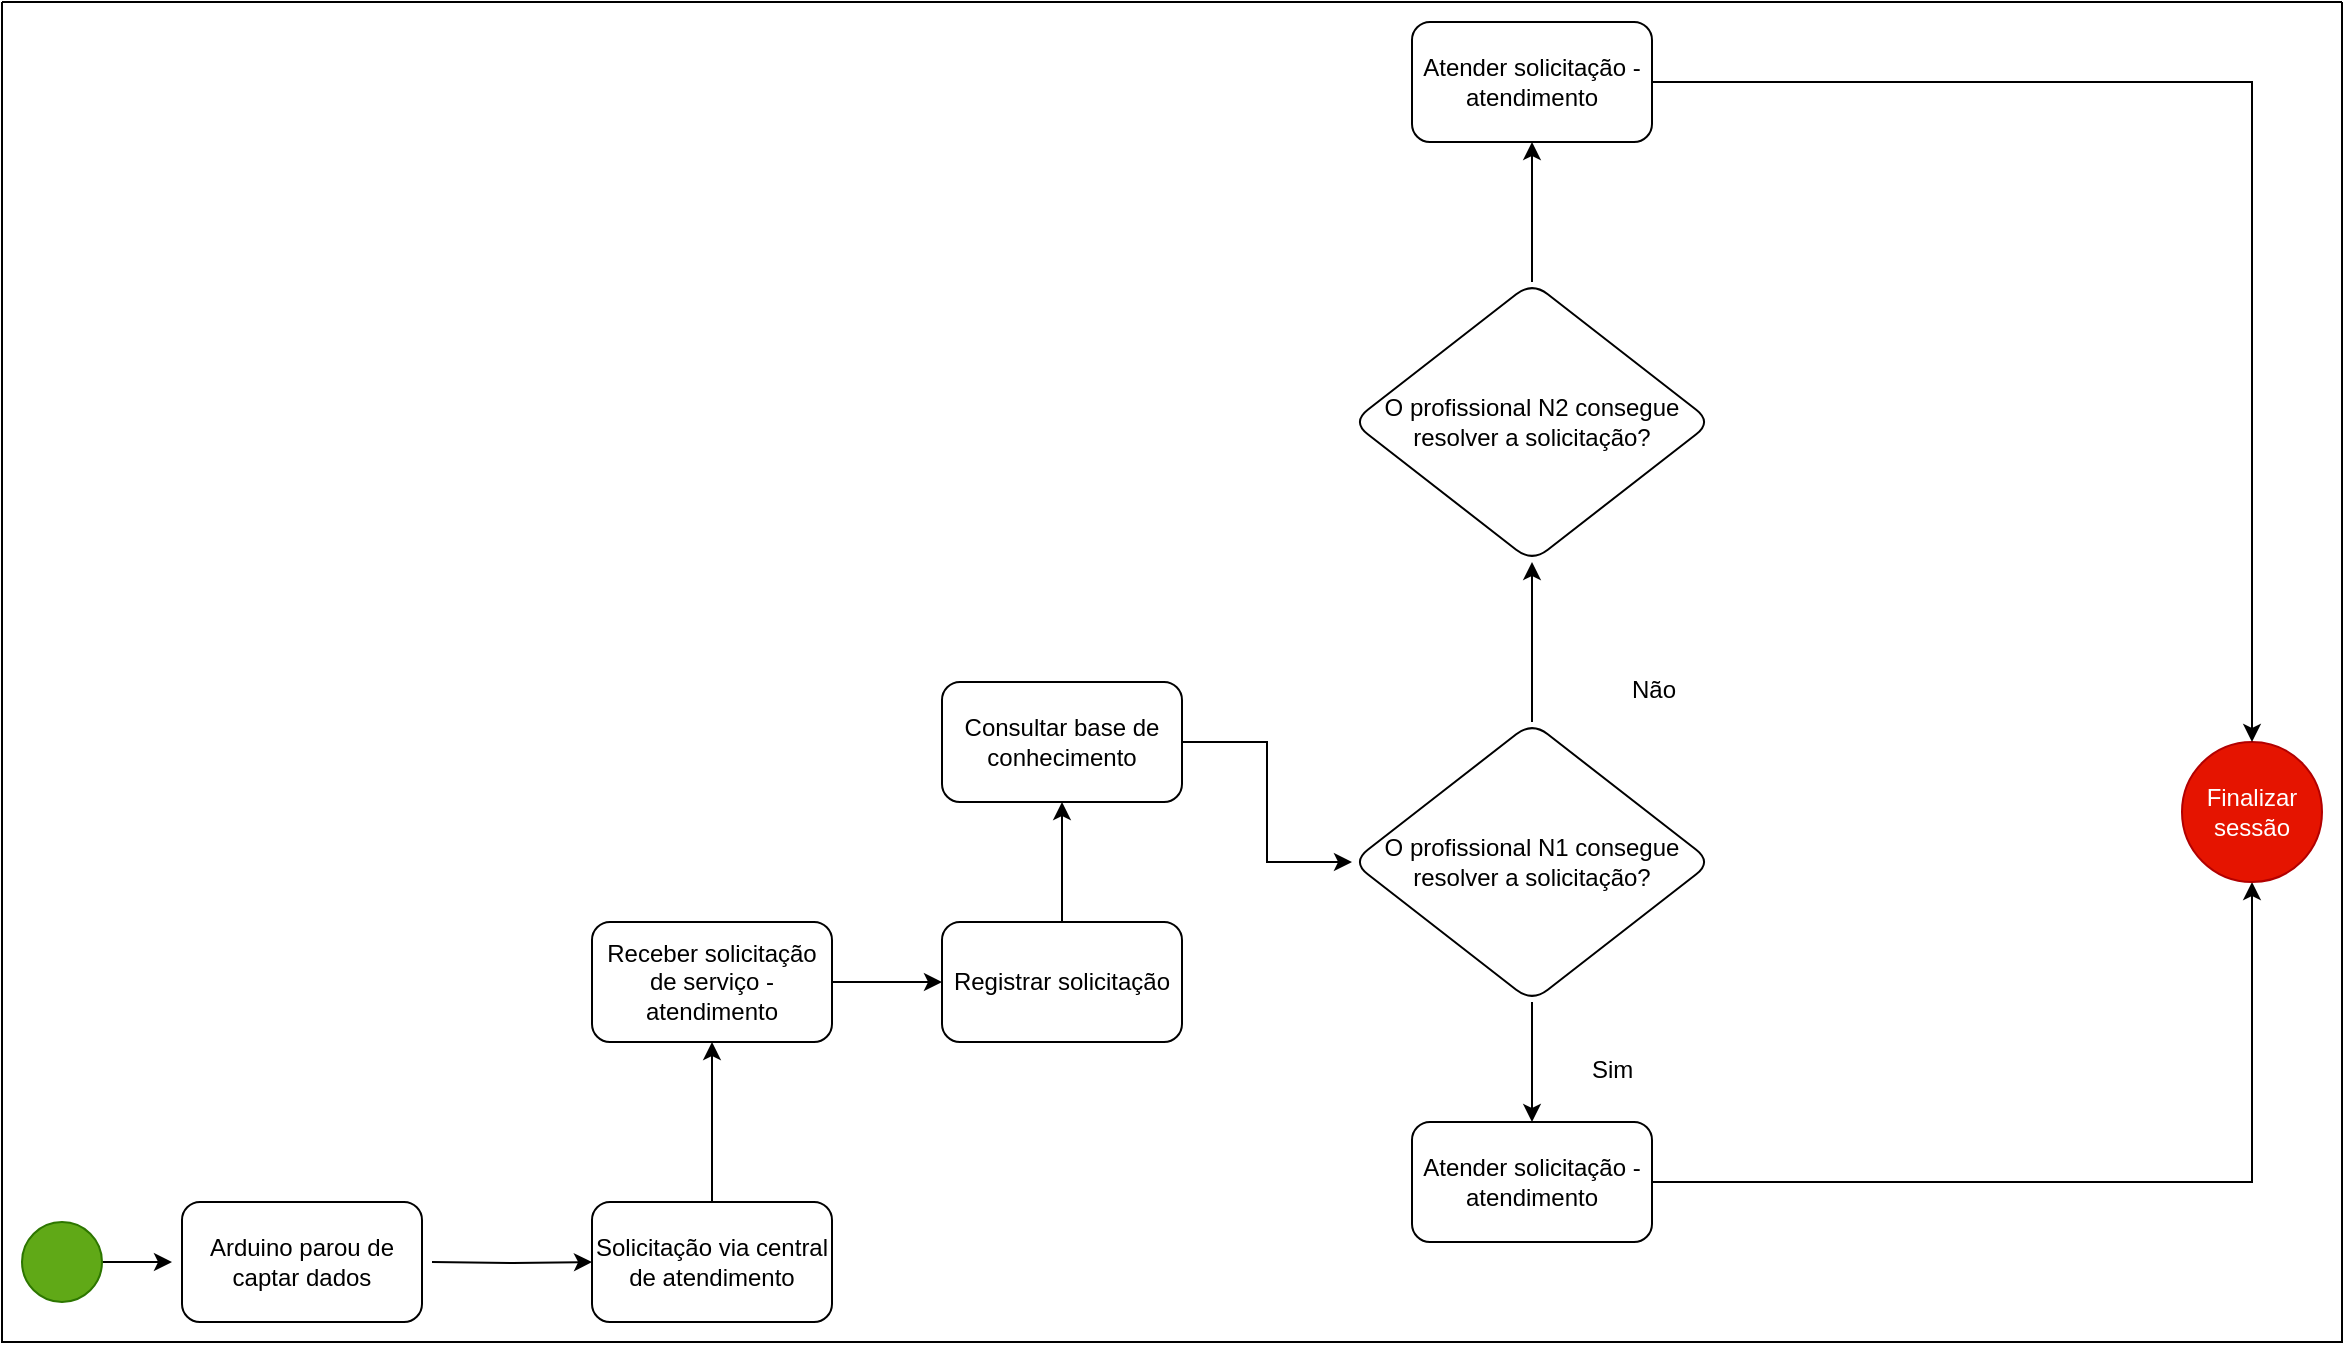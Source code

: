 <mxfile version="21.2.9" type="device" pages="4">
  <diagram id="yPt15uU4Alr1P_szGsJ7" name="Page-2">
    <mxGraphModel dx="2100" dy="1234" grid="1" gridSize="10" guides="1" tooltips="1" connect="1" arrows="1" fold="1" page="1" pageScale="1" pageWidth="850" pageHeight="1100" math="0" shadow="0">
      <root>
        <mxCell id="0" />
        <mxCell id="1" parent="0" />
        <mxCell id="q2MIEQrCvSr2rz_pPFcp-6" value="" style="edgeStyle=orthogonalEdgeStyle;rounded=0;orthogonalLoop=1;jettySize=auto;html=1;" parent="1" target="q2MIEQrCvSr2rz_pPFcp-5" edge="1">
          <mxGeometry relative="1" as="geometry">
            <mxPoint x="225" y="1040" as="sourcePoint" />
          </mxGeometry>
        </mxCell>
        <mxCell id="q2MIEQrCvSr2rz_pPFcp-2" value="" style="edgeStyle=orthogonalEdgeStyle;rounded=0;orthogonalLoop=1;jettySize=auto;html=1;" parent="1" source="q2MIEQrCvSr2rz_pPFcp-1" edge="1">
          <mxGeometry relative="1" as="geometry">
            <mxPoint x="95" y="1040" as="targetPoint" />
          </mxGeometry>
        </mxCell>
        <mxCell id="q2MIEQrCvSr2rz_pPFcp-1" value="" style="ellipse;whiteSpace=wrap;html=1;aspect=fixed;fillColor=#60a917;fontColor=#ffffff;strokeColor=#2D7600;" parent="1" vertex="1">
          <mxGeometry x="20" y="1020" width="40" height="40" as="geometry" />
        </mxCell>
        <mxCell id="q2MIEQrCvSr2rz_pPFcp-9" value="" style="edgeStyle=orthogonalEdgeStyle;rounded=0;orthogonalLoop=1;jettySize=auto;html=1;" parent="1" source="q2MIEQrCvSr2rz_pPFcp-5" target="q2MIEQrCvSr2rz_pPFcp-8" edge="1">
          <mxGeometry relative="1" as="geometry" />
        </mxCell>
        <mxCell id="q2MIEQrCvSr2rz_pPFcp-5" value="Solicitação via central de atendimento" style="whiteSpace=wrap;html=1;rounded=1;" parent="1" vertex="1">
          <mxGeometry x="305" y="1010" width="120" height="60" as="geometry" />
        </mxCell>
        <mxCell id="q2MIEQrCvSr2rz_pPFcp-11" value="" style="edgeStyle=orthogonalEdgeStyle;rounded=0;orthogonalLoop=1;jettySize=auto;html=1;" parent="1" source="q2MIEQrCvSr2rz_pPFcp-8" target="q2MIEQrCvSr2rz_pPFcp-10" edge="1">
          <mxGeometry relative="1" as="geometry" />
        </mxCell>
        <mxCell id="q2MIEQrCvSr2rz_pPFcp-8" value="Receber solicitação de serviço - atendimento" style="whiteSpace=wrap;html=1;rounded=1;" parent="1" vertex="1">
          <mxGeometry x="305" y="870" width="120" height="60" as="geometry" />
        </mxCell>
        <mxCell id="q2MIEQrCvSr2rz_pPFcp-13" value="" style="edgeStyle=orthogonalEdgeStyle;rounded=0;orthogonalLoop=1;jettySize=auto;html=1;" parent="1" source="q2MIEQrCvSr2rz_pPFcp-10" target="q2MIEQrCvSr2rz_pPFcp-12" edge="1">
          <mxGeometry relative="1" as="geometry" />
        </mxCell>
        <mxCell id="q2MIEQrCvSr2rz_pPFcp-10" value="Registrar solicitação" style="whiteSpace=wrap;html=1;rounded=1;" parent="1" vertex="1">
          <mxGeometry x="480" y="870" width="120" height="60" as="geometry" />
        </mxCell>
        <mxCell id="q2MIEQrCvSr2rz_pPFcp-15" value="" style="edgeStyle=orthogonalEdgeStyle;rounded=0;orthogonalLoop=1;jettySize=auto;html=1;" parent="1" source="q2MIEQrCvSr2rz_pPFcp-12" target="q2MIEQrCvSr2rz_pPFcp-14" edge="1">
          <mxGeometry relative="1" as="geometry" />
        </mxCell>
        <mxCell id="q2MIEQrCvSr2rz_pPFcp-12" value="Consultar base de conhecimento" style="whiteSpace=wrap;html=1;rounded=1;" parent="1" vertex="1">
          <mxGeometry x="480" y="750" width="120" height="60" as="geometry" />
        </mxCell>
        <mxCell id="q2MIEQrCvSr2rz_pPFcp-23" value="" style="edgeStyle=orthogonalEdgeStyle;rounded=0;orthogonalLoop=1;jettySize=auto;html=1;" parent="1" source="q2MIEQrCvSr2rz_pPFcp-14" target="q2MIEQrCvSr2rz_pPFcp-22" edge="1">
          <mxGeometry relative="1" as="geometry" />
        </mxCell>
        <mxCell id="cxxT02nRny7cJwlG_3-M-17" value="" style="edgeStyle=orthogonalEdgeStyle;rounded=0;orthogonalLoop=1;jettySize=auto;html=1;" parent="1" source="q2MIEQrCvSr2rz_pPFcp-14" target="cxxT02nRny7cJwlG_3-M-16" edge="1">
          <mxGeometry relative="1" as="geometry" />
        </mxCell>
        <mxCell id="q2MIEQrCvSr2rz_pPFcp-14" value="O profissional N1 consegue resolver a solicitação?" style="rhombus;whiteSpace=wrap;html=1;rounded=1;" parent="1" vertex="1">
          <mxGeometry x="685" y="770" width="180" height="140" as="geometry" />
        </mxCell>
        <mxCell id="q2MIEQrCvSr2rz_pPFcp-20" value="&lt;h1&gt;&lt;span style=&quot;font-size: 12px; font-weight: 400;&quot;&gt;Sim&lt;/span&gt;&lt;/h1&gt;" style="text;html=1;strokeColor=none;fillColor=none;spacing=5;spacingTop=-20;whiteSpace=wrap;overflow=hidden;rounded=0;" parent="1" vertex="1">
          <mxGeometry x="800" y="920" width="30" height="30" as="geometry" />
        </mxCell>
        <mxCell id="q2MIEQrCvSr2rz_pPFcp-25" value="" style="edgeStyle=orthogonalEdgeStyle;rounded=0;orthogonalLoop=1;jettySize=auto;html=1;entryX=0.5;entryY=1;entryDx=0;entryDy=0;" parent="1" source="q2MIEQrCvSr2rz_pPFcp-22" target="cxxT02nRny7cJwlG_3-M-11" edge="1">
          <mxGeometry relative="1" as="geometry">
            <mxPoint x="1090" y="860" as="targetPoint" />
          </mxGeometry>
        </mxCell>
        <mxCell id="q2MIEQrCvSr2rz_pPFcp-22" value="Atender solicitação - atendimento" style="whiteSpace=wrap;html=1;rounded=1;" parent="1" vertex="1">
          <mxGeometry x="715" y="970" width="120" height="60" as="geometry" />
        </mxCell>
        <mxCell id="cxxT02nRny7cJwlG_3-M-1" value="Arduino parou de captar dados" style="whiteSpace=wrap;html=1;rounded=1;" parent="1" vertex="1">
          <mxGeometry x="100" y="1010" width="120" height="60" as="geometry" />
        </mxCell>
        <mxCell id="cxxT02nRny7cJwlG_3-M-11" value="Finalizar sessão" style="ellipse;whiteSpace=wrap;html=1;aspect=fixed;fillColor=#e51400;fontColor=#ffffff;strokeColor=#B20000;" parent="1" vertex="1">
          <mxGeometry x="1100" y="780" width="70" height="70" as="geometry" />
        </mxCell>
        <mxCell id="cxxT02nRny7cJwlG_3-M-15" value="&lt;h1&gt;&lt;span style=&quot;font-size: 12px; font-weight: 400;&quot;&gt;Não&lt;/span&gt;&lt;/h1&gt;" style="text;html=1;strokeColor=none;fillColor=none;spacing=5;spacingTop=-20;whiteSpace=wrap;overflow=hidden;rounded=0;" parent="1" vertex="1">
          <mxGeometry x="820" y="730" width="30" height="30" as="geometry" />
        </mxCell>
        <mxCell id="cxxT02nRny7cJwlG_3-M-19" value="" style="edgeStyle=orthogonalEdgeStyle;rounded=0;orthogonalLoop=1;jettySize=auto;html=1;" parent="1" source="cxxT02nRny7cJwlG_3-M-16" target="cxxT02nRny7cJwlG_3-M-18" edge="1">
          <mxGeometry relative="1" as="geometry" />
        </mxCell>
        <mxCell id="cxxT02nRny7cJwlG_3-M-16" value="O profissional N2 consegue resolver a solicitação?" style="rhombus;whiteSpace=wrap;html=1;rounded=1;" parent="1" vertex="1">
          <mxGeometry x="685" y="550" width="180" height="140" as="geometry" />
        </mxCell>
        <mxCell id="cxxT02nRny7cJwlG_3-M-20" style="edgeStyle=orthogonalEdgeStyle;rounded=0;orthogonalLoop=1;jettySize=auto;html=1;entryX=0.5;entryY=0;entryDx=0;entryDy=0;" parent="1" source="cxxT02nRny7cJwlG_3-M-18" target="cxxT02nRny7cJwlG_3-M-11" edge="1">
          <mxGeometry relative="1" as="geometry" />
        </mxCell>
        <mxCell id="cxxT02nRny7cJwlG_3-M-18" value="Atender solicitação - atendimento" style="whiteSpace=wrap;html=1;rounded=1;" parent="1" vertex="1">
          <mxGeometry x="715" y="420" width="120" height="60" as="geometry" />
        </mxCell>
        <mxCell id="pxjHVinea11RzeVFGu5A-1" value="" style="swimlane;startSize=0;" vertex="1" parent="1">
          <mxGeometry x="10" y="410" width="1170" height="670" as="geometry" />
        </mxCell>
      </root>
    </mxGraphModel>
  </diagram>
  <diagram id="VXyuIUIV0MHigJP9c67I" name="Page-5">
    <mxGraphModel dx="1750" dy="1028" grid="1" gridSize="10" guides="1" tooltips="1" connect="1" arrows="1" fold="1" page="1" pageScale="1" pageWidth="850" pageHeight="1100" math="0" shadow="0">
      <root>
        <mxCell id="0" />
        <mxCell id="1" parent="0" />
        <mxCell id="EC_jpQu6u6B-R1VvT6JT-1" value="Pool" style="swimlane;childLayout=stackLayout;resizeParent=1;resizeParentMax=0;horizontal=0;startSize=20;horizontalStack=0;html=1;" parent="1" vertex="1">
          <mxGeometry x="380" y="110" width="790" height="799.875" as="geometry" />
        </mxCell>
        <mxCell id="EC_jpQu6u6B-R1VvT6JT-2" value="N2" style="swimlane;startSize=20;horizontal=0;html=1;" parent="EC_jpQu6u6B-R1VvT6JT-1" vertex="1">
          <mxGeometry x="20" width="770" height="200" as="geometry" />
        </mxCell>
        <mxCell id="t0608kCqIxY6NYvQdefC-2" value="" style="edgeStyle=orthogonalEdgeStyle;rounded=0;orthogonalLoop=1;jettySize=auto;html=1;" edge="1" parent="EC_jpQu6u6B-R1VvT6JT-2" source="H49rBvnm0ABNXiXv5RnB-1" target="t0608kCqIxY6NYvQdefC-1">
          <mxGeometry relative="1" as="geometry" />
        </mxCell>
        <mxCell id="H49rBvnm0ABNXiXv5RnB-1" value="Receber solicitação de atendimento" style="rounded=1;whiteSpace=wrap;html=1;" vertex="1" parent="EC_jpQu6u6B-R1VvT6JT-2">
          <mxGeometry x="40" y="90" width="120" height="60" as="geometry" />
        </mxCell>
        <mxCell id="H49rBvnm0ABNXiXv5RnB-11" value="&lt;font style=&quot;font-size: 9px;&quot;&gt;Não&lt;/font&gt;" style="text;html=1;align=center;verticalAlign=middle;resizable=0;points=[];autosize=1;strokeColor=none;fillColor=none;" vertex="1" parent="EC_jpQu6u6B-R1VvT6JT-2">
          <mxGeometry x="90" y="160" width="40" height="30" as="geometry" />
        </mxCell>
        <mxCell id="t0608kCqIxY6NYvQdefC-4" value="" style="edgeStyle=orthogonalEdgeStyle;rounded=0;orthogonalLoop=1;jettySize=auto;html=1;entryX=0.043;entryY=0.501;entryDx=0;entryDy=0;entryPerimeter=0;" edge="1" parent="EC_jpQu6u6B-R1VvT6JT-2" source="t0608kCqIxY6NYvQdefC-1" target="t0608kCqIxY6NYvQdefC-3">
          <mxGeometry relative="1" as="geometry" />
        </mxCell>
        <mxCell id="t0608kCqIxY6NYvQdefC-1" value="Registrar solicitação e captar dados do usuário" style="whiteSpace=wrap;html=1;rounded=1;" vertex="1" parent="EC_jpQu6u6B-R1VvT6JT-2">
          <mxGeometry x="240" y="90" width="120" height="60" as="geometry" />
        </mxCell>
        <mxCell id="t0608kCqIxY6NYvQdefC-6" value="" style="edgeStyle=orthogonalEdgeStyle;rounded=0;orthogonalLoop=1;jettySize=auto;html=1;exitX=0.958;exitY=0.499;exitDx=0;exitDy=0;exitPerimeter=0;" edge="1" parent="EC_jpQu6u6B-R1VvT6JT-2" source="t0608kCqIxY6NYvQdefC-3" target="t0608kCqIxY6NYvQdefC-5">
          <mxGeometry relative="1" as="geometry" />
        </mxCell>
        <mxCell id="t0608kCqIxY6NYvQdefC-3" value="&lt;font style=&quot;font-size: 9px;&quot;&gt;N2 consegue resolver a solicitação?&lt;/font&gt;" style="rhombus;whiteSpace=wrap;html=1;rounded=1;" vertex="1" parent="EC_jpQu6u6B-R1VvT6JT-2">
          <mxGeometry x="460" y="80" width="80" height="80" as="geometry" />
        </mxCell>
        <mxCell id="t0608kCqIxY6NYvQdefC-5" value="Resolver&amp;nbsp; a solicitação" style="whiteSpace=wrap;html=1;rounded=1;" vertex="1" parent="EC_jpQu6u6B-R1VvT6JT-2">
          <mxGeometry x="620" y="100" width="90" height="40" as="geometry" />
        </mxCell>
        <mxCell id="t0608kCqIxY6NYvQdefC-7" value="&lt;font style=&quot;font-size: 10px;&quot;&gt;Sim&lt;/font&gt;" style="text;html=1;align=center;verticalAlign=middle;resizable=0;points=[];autosize=1;strokeColor=none;fillColor=none;rotation=0;" vertex="1" parent="EC_jpQu6u6B-R1VvT6JT-2">
          <mxGeometry x="550" y="90" width="40" height="30" as="geometry" />
        </mxCell>
        <mxCell id="EC_jpQu6u6B-R1VvT6JT-5" value="N1" style="swimlane;startSize=20;horizontal=0;html=1;" parent="EC_jpQu6u6B-R1VvT6JT-1" vertex="1">
          <mxGeometry x="20" y="200" width="770" height="229.875" as="geometry" />
        </mxCell>
        <mxCell id="a8BqvJULOiRtup49Iecx-6" value="" style="edgeStyle=orthogonalEdgeStyle;rounded=0;orthogonalLoop=1;jettySize=auto;html=1;" parent="EC_jpQu6u6B-R1VvT6JT-5" source="a8BqvJULOiRtup49Iecx-3" target="a8BqvJULOiRtup49Iecx-5" edge="1">
          <mxGeometry relative="1" as="geometry" />
        </mxCell>
        <mxCell id="a8BqvJULOiRtup49Iecx-3" value="Receber solicitação de atendimento" style="whiteSpace=wrap;html=1;rounded=1;" parent="EC_jpQu6u6B-R1VvT6JT-5" vertex="1">
          <mxGeometry x="40" y="39.995" width="120" height="60" as="geometry" />
        </mxCell>
        <mxCell id="a8BqvJULOiRtup49Iecx-10" value="" style="edgeStyle=orthogonalEdgeStyle;rounded=0;orthogonalLoop=1;jettySize=auto;html=1;entryX=0.028;entryY=0.508;entryDx=0;entryDy=0;entryPerimeter=0;" parent="EC_jpQu6u6B-R1VvT6JT-5" source="a8BqvJULOiRtup49Iecx-5" target="a8BqvJULOiRtup49Iecx-9" edge="1">
          <mxGeometry relative="1" as="geometry">
            <Array as="points">
              <mxPoint x="430" y="70" />
            </Array>
          </mxGeometry>
        </mxCell>
        <mxCell id="a8BqvJULOiRtup49Iecx-5" value="Registrar solicitação e captar dados do usuário" style="whiteSpace=wrap;html=1;rounded=1;" parent="EC_jpQu6u6B-R1VvT6JT-5" vertex="1">
          <mxGeometry x="240" y="39.995" width="120" height="60" as="geometry" />
        </mxCell>
        <mxCell id="H49rBvnm0ABNXiXv5RnB-5" value="" style="edgeStyle=orthogonalEdgeStyle;rounded=0;orthogonalLoop=1;jettySize=auto;html=1;exitX=0.972;exitY=0.501;exitDx=0;exitDy=0;exitPerimeter=0;" edge="1" parent="EC_jpQu6u6B-R1VvT6JT-5" source="a8BqvJULOiRtup49Iecx-9" target="H49rBvnm0ABNXiXv5RnB-4">
          <mxGeometry relative="1" as="geometry">
            <mxPoint x="540" y="70" as="sourcePoint" />
          </mxGeometry>
        </mxCell>
        <mxCell id="a8BqvJULOiRtup49Iecx-9" value="N1 consegue resolver a solicitação?" style="rhombus;whiteSpace=wrap;html=1;rounded=1;" parent="EC_jpQu6u6B-R1VvT6JT-5" vertex="1">
          <mxGeometry x="430" y="15" width="110" height="110" as="geometry" />
        </mxCell>
        <mxCell id="a8BqvJULOiRtup49Iecx-1" value="Finalizar a solicitação" style="whiteSpace=wrap;html=1;rounded=1;" parent="EC_jpQu6u6B-R1VvT6JT-5" vertex="1">
          <mxGeometry x="620" y="134.995" width="80" height="40" as="geometry" />
        </mxCell>
        <mxCell id="t0608kCqIxY6NYvQdefC-14" value="" style="edgeStyle=orthogonalEdgeStyle;rounded=0;orthogonalLoop=1;jettySize=auto;html=1;" edge="1" parent="EC_jpQu6u6B-R1VvT6JT-5" source="H49rBvnm0ABNXiXv5RnB-4" target="a8BqvJULOiRtup49Iecx-1">
          <mxGeometry relative="1" as="geometry">
            <Array as="points">
              <mxPoint x="660" y="100" />
              <mxPoint x="660" y="100" />
            </Array>
          </mxGeometry>
        </mxCell>
        <mxCell id="H49rBvnm0ABNXiXv5RnB-4" value="&lt;font style=&quot;font-size: 10px;&quot;&gt;Resolver a solicitação&lt;/font&gt;" style="rounded=1;whiteSpace=wrap;html=1;" vertex="1" parent="EC_jpQu6u6B-R1VvT6JT-5">
          <mxGeometry x="600" y="52.5" width="70" height="35" as="geometry" />
        </mxCell>
        <mxCell id="H49rBvnm0ABNXiXv5RnB-10" value="&lt;font style=&quot;font-size: 9px;&quot;&gt;Sim&lt;/font&gt;" style="text;html=1;align=center;verticalAlign=middle;resizable=0;points=[];autosize=1;strokeColor=none;fillColor=none;" vertex="1" parent="EC_jpQu6u6B-R1VvT6JT-5">
          <mxGeometry x="540" y="48" width="40" height="30" as="geometry" />
        </mxCell>
        <mxCell id="t0608kCqIxY6NYvQdefC-11" value="" style="ellipse;whiteSpace=wrap;html=1;rounded=1;fillColor=#e51400;fontColor=#ffffff;strokeColor=#B20000;" vertex="1" parent="EC_jpQu6u6B-R1VvT6JT-5">
          <mxGeometry x="730" y="140" width="30" height="30" as="geometry" />
        </mxCell>
        <mxCell id="t0608kCqIxY6NYvQdefC-12" value="" style="edgeStyle=orthogonalEdgeStyle;rounded=0;orthogonalLoop=1;jettySize=auto;html=1;" edge="1" parent="EC_jpQu6u6B-R1VvT6JT-5" source="a8BqvJULOiRtup49Iecx-1" target="t0608kCqIxY6NYvQdefC-11">
          <mxGeometry relative="1" as="geometry" />
        </mxCell>
        <mxCell id="EC_jpQu6u6B-R1VvT6JT-3" value="atendimento" style="swimlane;startSize=20;horizontal=0;html=1;" parent="EC_jpQu6u6B-R1VvT6JT-1" vertex="1">
          <mxGeometry x="20" y="429.875" width="770" height="180" as="geometry" />
        </mxCell>
        <mxCell id="y_uXlAgZuuMfueGolVQk-2" style="edgeStyle=orthogonalEdgeStyle;rounded=0;orthogonalLoop=1;jettySize=auto;html=1;" parent="EC_jpQu6u6B-R1VvT6JT-3" source="QnVHVCgiu-EeHzJRMkYS-4" target="QnVHVCgiu-EeHzJRMkYS-6" edge="1">
          <mxGeometry relative="1" as="geometry" />
        </mxCell>
        <mxCell id="QnVHVCgiu-EeHzJRMkYS-4" value="Receber solicitação de atendimento" style="rounded=1;whiteSpace=wrap;html=1;" parent="EC_jpQu6u6B-R1VvT6JT-3" vertex="1">
          <mxGeometry x="100" y="68.94" width="79.2" height="57.12" as="geometry" />
        </mxCell>
        <mxCell id="QnVHVCgiu-EeHzJRMkYS-6" value="Registrar solicitação e captar dados do usuario" style="whiteSpace=wrap;html=1;rounded=1;" parent="EC_jpQu6u6B-R1VvT6JT-3" vertex="1">
          <mxGeometry x="200" y="67.62" width="98.75" height="59.75" as="geometry" />
        </mxCell>
        <mxCell id="QnVHVCgiu-EeHzJRMkYS-10" value="Não" style="text;html=1;align=center;verticalAlign=middle;resizable=0;points=[];autosize=1;strokeColor=none;fillColor=none;" parent="EC_jpQu6u6B-R1VvT6JT-3" vertex="1">
          <mxGeometry x="410" y="20" width="50" height="30" as="geometry" />
        </mxCell>
        <mxCell id="ZPQDJr9eBm6HcpztlTiE-1" value="&lt;span style=&quot;font-size: 8px;&quot;&gt;Atendente consegue resolver a solicitação?&lt;/span&gt;" style="rhombus;whiteSpace=wrap;html=1;rounded=1;" parent="EC_jpQu6u6B-R1VvT6JT-3" vertex="1">
          <mxGeometry x="320" y="24.87" width="102.5" height="102.5" as="geometry" />
        </mxCell>
        <mxCell id="oBBvtakJwSUzege1A1JI-1" value="Resolver a solicitação" style="whiteSpace=wrap;html=1;rounded=1;" parent="EC_jpQu6u6B-R1VvT6JT-3" vertex="1">
          <mxGeometry x="460" y="120.12" width="80" height="40" as="geometry" />
        </mxCell>
        <mxCell id="oBBvtakJwSUzege1A1JI-2" value="" style="edgeStyle=orthogonalEdgeStyle;rounded=0;orthogonalLoop=1;jettySize=auto;html=1;" parent="EC_jpQu6u6B-R1VvT6JT-3" source="ZPQDJr9eBm6HcpztlTiE-1" target="oBBvtakJwSUzege1A1JI-1" edge="1">
          <mxGeometry relative="1" as="geometry">
            <Array as="points">
              <mxPoint x="450" y="140" />
              <mxPoint x="450" y="140" />
            </Array>
          </mxGeometry>
        </mxCell>
        <mxCell id="oBBvtakJwSUzege1A1JI-3" value="Sim" style="text;html=1;align=center;verticalAlign=middle;resizable=0;points=[];autosize=1;strokeColor=none;fillColor=none;" parent="EC_jpQu6u6B-R1VvT6JT-3" vertex="1">
          <mxGeometry x="370" y="140.125" width="40" height="30" as="geometry" />
        </mxCell>
        <mxCell id="HOlOAJRy7tN72vhT9Gom-1" value="Consultar base de conhecimento" style="whiteSpace=wrap;html=1;rounded=1;" parent="EC_jpQu6u6B-R1VvT6JT-3" vertex="1">
          <mxGeometry x="200" y="-39.755" width="98.75" height="59.75" as="geometry" />
        </mxCell>
        <mxCell id="HOlOAJRy7tN72vhT9Gom-2" value="" style="edgeStyle=orthogonalEdgeStyle;rounded=0;orthogonalLoop=1;jettySize=auto;html=1;" parent="EC_jpQu6u6B-R1VvT6JT-3" source="QnVHVCgiu-EeHzJRMkYS-6" target="HOlOAJRy7tN72vhT9Gom-1" edge="1">
          <mxGeometry relative="1" as="geometry" />
        </mxCell>
        <mxCell id="ZPQDJr9eBm6HcpztlTiE-2" value="" style="edgeStyle=orthogonalEdgeStyle;rounded=0;orthogonalLoop=1;jettySize=auto;html=1;" parent="EC_jpQu6u6B-R1VvT6JT-3" source="HOlOAJRy7tN72vhT9Gom-1" target="ZPQDJr9eBm6HcpztlTiE-1" edge="1">
          <mxGeometry relative="1" as="geometry" />
        </mxCell>
        <mxCell id="EC_jpQu6u6B-R1VvT6JT-4" value="usuario" style="swimlane;startSize=20;horizontal=0;html=1;" parent="EC_jpQu6u6B-R1VvT6JT-1" vertex="1">
          <mxGeometry x="20" y="609.875" width="770" height="190" as="geometry" />
        </mxCell>
        <mxCell id="M9pNKpVycl6HXskNnPM4-2" value="" style="edgeStyle=orthogonalEdgeStyle;rounded=0;orthogonalLoop=1;jettySize=auto;html=1;entryX=0;entryY=0.5;entryDx=0;entryDy=0;" parent="EC_jpQu6u6B-R1VvT6JT-4" source="WMntdQFd59o-1gvRRbvC-1" edge="1" target="wUK4af5J29RZGNlOT9Un-1">
          <mxGeometry relative="1" as="geometry">
            <mxPoint x="97.5" y="92.541" as="targetPoint" />
          </mxGeometry>
        </mxCell>
        <mxCell id="WMntdQFd59o-1gvRRbvC-1" value="" style="ellipse;whiteSpace=wrap;html=1;aspect=fixed;fillColor=#60a917;fontColor=#ffffff;strokeColor=#2D7600;" parent="EC_jpQu6u6B-R1VvT6JT-4" vertex="1">
          <mxGeometry x="40" y="80" width="25" height="25" as="geometry" />
        </mxCell>
        <mxCell id="SgyUZFO5VSnTdz1QGgiE-4" value="" style="edgeStyle=orthogonalEdgeStyle;rounded=0;orthogonalLoop=1;jettySize=auto;html=1;" parent="EC_jpQu6u6B-R1VvT6JT-4" source="wUK4af5J29RZGNlOT9Un-1" target="SgyUZFO5VSnTdz1QGgiE-3" edge="1">
          <mxGeometry relative="1" as="geometry" />
        </mxCell>
        <mxCell id="wUK4af5J29RZGNlOT9Un-1" value="&lt;font style=&quot;font-size: 9px;&quot;&gt;Arduino parou de captar dados&lt;/font&gt;" style="rounded=1;whiteSpace=wrap;html=1;" parent="EC_jpQu6u6B-R1VvT6JT-4" vertex="1">
          <mxGeometry x="100" y="70" width="90" height="45" as="geometry" />
        </mxCell>
        <mxCell id="SgyUZFO5VSnTdz1QGgiE-3" value="&lt;font style=&quot;font-size: 9px;&quot;&gt;Solicitação via central de atendimento&lt;/font&gt;" style="rounded=1;whiteSpace=wrap;html=1;" parent="EC_jpQu6u6B-R1VvT6JT-4" vertex="1">
          <mxGeometry x="220" y="70" width="90" height="45" as="geometry" />
        </mxCell>
        <mxCell id="H49rBvnm0ABNXiXv5RnB-2" value="" style="edgeStyle=orthogonalEdgeStyle;rounded=0;orthogonalLoop=1;jettySize=auto;html=1;exitX=0.502;exitY=0.029;exitDx=0;exitDy=0;exitPerimeter=0;" edge="1" parent="EC_jpQu6u6B-R1VvT6JT-1" source="a8BqvJULOiRtup49Iecx-9" target="H49rBvnm0ABNXiXv5RnB-1">
          <mxGeometry relative="1" as="geometry">
            <mxPoint x="505" y="215" as="sourcePoint" />
            <Array as="points">
              <mxPoint x="505" y="170" />
              <mxPoint x="120" y="170" />
            </Array>
          </mxGeometry>
        </mxCell>
        <mxCell id="a8BqvJULOiRtup49Iecx-2" value="" style="edgeStyle=orthogonalEdgeStyle;rounded=0;orthogonalLoop=1;jettySize=auto;html=1;" parent="EC_jpQu6u6B-R1VvT6JT-1" source="oBBvtakJwSUzege1A1JI-1" target="a8BqvJULOiRtup49Iecx-1" edge="1">
          <mxGeometry relative="1" as="geometry" />
        </mxCell>
        <mxCell id="t0608kCqIxY6NYvQdefC-10" style="edgeStyle=orthogonalEdgeStyle;rounded=0;orthogonalLoop=1;jettySize=auto;html=1;entryX=0.75;entryY=0;entryDx=0;entryDy=0;" edge="1" parent="EC_jpQu6u6B-R1VvT6JT-1" source="t0608kCqIxY6NYvQdefC-5" target="a8BqvJULOiRtup49Iecx-1">
          <mxGeometry relative="1" as="geometry">
            <Array as="points">
              <mxPoint x="700" y="290" />
              <mxPoint x="700" y="290" />
            </Array>
          </mxGeometry>
        </mxCell>
        <mxCell id="AZ8-SISzwINm3i1rcNvH-2" value="" style="edgeStyle=orthogonalEdgeStyle;rounded=0;orthogonalLoop=1;jettySize=auto;html=1;entryX=0.5;entryY=1;entryDx=0;entryDy=0;" parent="EC_jpQu6u6B-R1VvT6JT-1" source="SgyUZFO5VSnTdz1QGgiE-3" edge="1" target="QnVHVCgiu-EeHzJRMkYS-4">
          <mxGeometry relative="1" as="geometry">
            <mxPoint x="160" y="559.875" as="targetPoint" />
            <Array as="points">
              <mxPoint x="280" y="609.875" />
              <mxPoint x="160" y="609.875" />
            </Array>
          </mxGeometry>
        </mxCell>
        <mxCell id="a8BqvJULOiRtup49Iecx-4" value="" style="edgeStyle=orthogonalEdgeStyle;rounded=0;orthogonalLoop=1;jettySize=auto;html=1;" parent="1" source="eMqtrRnEDs43hcJrjF6W-1" target="a8BqvJULOiRtup49Iecx-3" edge="1">
          <mxGeometry relative="1" as="geometry">
            <Array as="points">
              <mxPoint x="930" y="440" />
              <mxPoint x="500" y="440" />
            </Array>
          </mxGeometry>
        </mxCell>
        <mxCell id="eMqtrRnEDs43hcJrjF6W-1" value="Encaminhar solicitação para N1" style="whiteSpace=wrap;html=1;rounded=1;" parent="1" vertex="1">
          <mxGeometry x="870" y="504.745" width="120" height="60" as="geometry" />
        </mxCell>
        <mxCell id="eMqtrRnEDs43hcJrjF6W-2" value="" style="edgeStyle=orthogonalEdgeStyle;rounded=0;orthogonalLoop=1;jettySize=auto;html=1;" parent="1" source="ZPQDJr9eBm6HcpztlTiE-1" target="eMqtrRnEDs43hcJrjF6W-1" edge="1">
          <mxGeometry relative="1" as="geometry">
            <Array as="points">
              <mxPoint x="930" y="616" />
            </Array>
          </mxGeometry>
        </mxCell>
      </root>
    </mxGraphModel>
  </diagram>
  <diagram id="HIFg6DZznSMUp_RzmEi0" name="Página-3">
    <mxGraphModel dx="1909" dy="1122" grid="1" gridSize="10" guides="1" tooltips="1" connect="1" arrows="1" fold="1" page="1" pageScale="1" pageWidth="827" pageHeight="1169" math="0" shadow="0">
      <root>
        <mxCell id="0" />
        <mxCell id="1" parent="0" />
        <mxCell id="ejS9x7DGsBm6wC5o3WNT-1" value="Pool" style="swimlane;childLayout=stackLayout;resizeParent=1;resizeParentMax=0;horizontal=0;startSize=20;horizontalStack=0;html=1;" vertex="1" parent="1">
          <mxGeometry x="390" y="310" width="880" height="1064.75" as="geometry">
            <mxRectangle x="390" y="310" width="40" height="60" as="alternateBounds" />
          </mxGeometry>
        </mxCell>
        <mxCell id="ejS9x7DGsBm6wC5o3WNT-2" value="N3" style="swimlane;startSize=20;horizontal=0;html=1;" vertex="1" parent="ejS9x7DGsBm6wC5o3WNT-1">
          <mxGeometry x="20" width="860" height="220" as="geometry" />
        </mxCell>
        <mxCell id="ejS9x7DGsBm6wC5o3WNT-3" value="" style="edgeStyle=orthogonalEdgeStyle;rounded=0;orthogonalLoop=1;jettySize=auto;html=1;" edge="1" parent="ejS9x7DGsBm6wC5o3WNT-2" source="ejS9x7DGsBm6wC5o3WNT-4" target="ejS9x7DGsBm6wC5o3WNT-7">
          <mxGeometry relative="1" as="geometry" />
        </mxCell>
        <mxCell id="ejS9x7DGsBm6wC5o3WNT-4" value="Receber solicitação de atendimento" style="rounded=1;whiteSpace=wrap;html=1;" vertex="1" parent="ejS9x7DGsBm6wC5o3WNT-2">
          <mxGeometry x="40" y="90" width="120" height="60" as="geometry" />
        </mxCell>
        <mxCell id="ejS9x7DGsBm6wC5o3WNT-6" value="" style="edgeStyle=orthogonalEdgeStyle;rounded=0;orthogonalLoop=1;jettySize=auto;html=1;entryX=0.043;entryY=0.501;entryDx=0;entryDy=0;entryPerimeter=0;" edge="1" parent="ejS9x7DGsBm6wC5o3WNT-2" source="ejS9x7DGsBm6wC5o3WNT-7" target="ejS9x7DGsBm6wC5o3WNT-9">
          <mxGeometry relative="1" as="geometry" />
        </mxCell>
        <mxCell id="ejS9x7DGsBm6wC5o3WNT-7" value="Registrar solicitação e captar dados do usuário" style="whiteSpace=wrap;html=1;rounded=1;" vertex="1" parent="ejS9x7DGsBm6wC5o3WNT-2">
          <mxGeometry x="240" y="90" width="120" height="60" as="geometry" />
        </mxCell>
        <mxCell id="ejS9x7DGsBm6wC5o3WNT-8" value="" style="edgeStyle=orthogonalEdgeStyle;rounded=0;orthogonalLoop=1;jettySize=auto;html=1;exitX=0.958;exitY=0.499;exitDx=0;exitDy=0;exitPerimeter=0;" edge="1" parent="ejS9x7DGsBm6wC5o3WNT-2" source="ejS9x7DGsBm6wC5o3WNT-9" target="ejS9x7DGsBm6wC5o3WNT-10">
          <mxGeometry relative="1" as="geometry" />
        </mxCell>
        <mxCell id="ejS9x7DGsBm6wC5o3WNT-9" value="&lt;font style=&quot;font-size: 9px;&quot;&gt;N3 consegue&lt;br&gt;&amp;nbsp;resolver a solicitação?&lt;/font&gt;" style="rhombus;whiteSpace=wrap;html=1;rounded=1;" vertex="1" parent="ejS9x7DGsBm6wC5o3WNT-2">
          <mxGeometry x="450" y="75" width="90" height="90" as="geometry" />
        </mxCell>
        <mxCell id="ejS9x7DGsBm6wC5o3WNT-10" value="Resolver&amp;nbsp; a solicitação" style="whiteSpace=wrap;html=1;rounded=1;" vertex="1" parent="ejS9x7DGsBm6wC5o3WNT-2">
          <mxGeometry x="620" y="100" width="80" height="40" as="geometry" />
        </mxCell>
        <mxCell id="ejS9x7DGsBm6wC5o3WNT-11" value="&lt;font style=&quot;font-size: 10px;&quot;&gt;Sim&lt;/font&gt;" style="text;html=1;align=center;verticalAlign=middle;resizable=0;points=[];autosize=1;strokeColor=none;fillColor=none;rotation=0;" vertex="1" parent="ejS9x7DGsBm6wC5o3WNT-2">
          <mxGeometry x="550" y="90" width="40" height="30" as="geometry" />
        </mxCell>
        <mxCell id="ejS9x7DGsBm6wC5o3WNT-141" value="&lt;font style=&quot;font-size: 11px;&quot;&gt;Não&lt;/font&gt;" style="text;html=1;align=center;verticalAlign=middle;resizable=0;points=[];autosize=1;strokeColor=none;fillColor=none;" vertex="1" parent="ejS9x7DGsBm6wC5o3WNT-2">
          <mxGeometry x="100" y="170" width="40" height="30" as="geometry" />
        </mxCell>
        <mxCell id="ejS9x7DGsBm6wC5o3WNT-127" value="N2" style="swimlane;startSize=20;horizontal=0;html=1;" vertex="1" parent="ejS9x7DGsBm6wC5o3WNT-1">
          <mxGeometry x="20" y="220" width="860" height="220" as="geometry" />
        </mxCell>
        <mxCell id="ejS9x7DGsBm6wC5o3WNT-128" value="" style="edgeStyle=orthogonalEdgeStyle;rounded=0;orthogonalLoop=1;jettySize=auto;html=1;" edge="1" parent="ejS9x7DGsBm6wC5o3WNT-127" source="ejS9x7DGsBm6wC5o3WNT-129" target="ejS9x7DGsBm6wC5o3WNT-132">
          <mxGeometry relative="1" as="geometry" />
        </mxCell>
        <mxCell id="ejS9x7DGsBm6wC5o3WNT-129" value="Receber solicitação de atendimento" style="rounded=1;whiteSpace=wrap;html=1;" vertex="1" parent="ejS9x7DGsBm6wC5o3WNT-127">
          <mxGeometry x="40" y="90" width="120" height="60" as="geometry" />
        </mxCell>
        <mxCell id="ejS9x7DGsBm6wC5o3WNT-130" value="&lt;font style=&quot;font-size: 9px;&quot;&gt;Não&lt;/font&gt;" style="text;html=1;align=center;verticalAlign=middle;resizable=0;points=[];autosize=1;strokeColor=none;fillColor=none;" vertex="1" parent="ejS9x7DGsBm6wC5o3WNT-127">
          <mxGeometry x="90" y="160" width="40" height="30" as="geometry" />
        </mxCell>
        <mxCell id="ejS9x7DGsBm6wC5o3WNT-131" value="" style="edgeStyle=orthogonalEdgeStyle;rounded=0;orthogonalLoop=1;jettySize=auto;html=1;entryX=0.043;entryY=0.501;entryDx=0;entryDy=0;entryPerimeter=0;" edge="1" parent="ejS9x7DGsBm6wC5o3WNT-127" source="ejS9x7DGsBm6wC5o3WNT-132" target="ejS9x7DGsBm6wC5o3WNT-134">
          <mxGeometry relative="1" as="geometry" />
        </mxCell>
        <mxCell id="ejS9x7DGsBm6wC5o3WNT-132" value="Registrar solicitação e captar dados do usuário" style="whiteSpace=wrap;html=1;rounded=1;" vertex="1" parent="ejS9x7DGsBm6wC5o3WNT-127">
          <mxGeometry x="240" y="90" width="120" height="60" as="geometry" />
        </mxCell>
        <mxCell id="ejS9x7DGsBm6wC5o3WNT-133" value="" style="edgeStyle=orthogonalEdgeStyle;rounded=0;orthogonalLoop=1;jettySize=auto;html=1;exitX=0.958;exitY=0.499;exitDx=0;exitDy=0;exitPerimeter=0;" edge="1" parent="ejS9x7DGsBm6wC5o3WNT-127" source="ejS9x7DGsBm6wC5o3WNT-134" target="ejS9x7DGsBm6wC5o3WNT-135">
          <mxGeometry relative="1" as="geometry" />
        </mxCell>
        <mxCell id="ejS9x7DGsBm6wC5o3WNT-134" value="&lt;font style=&quot;font-size: 9px;&quot;&gt;N2 consegue&lt;br&gt;resolver a solicitação?&lt;/font&gt;" style="rhombus;whiteSpace=wrap;html=1;rounded=1;" vertex="1" parent="ejS9x7DGsBm6wC5o3WNT-127">
          <mxGeometry x="460" y="75" width="90" height="90" as="geometry" />
        </mxCell>
        <mxCell id="ejS9x7DGsBm6wC5o3WNT-135" value="&lt;font style=&quot;font-size: 11px;&quot;&gt;Resolver&amp;nbsp; a solicitação&lt;/font&gt;" style="whiteSpace=wrap;html=1;rounded=1;" vertex="1" parent="ejS9x7DGsBm6wC5o3WNT-127">
          <mxGeometry x="620" y="100" width="90" height="40" as="geometry" />
        </mxCell>
        <mxCell id="ejS9x7DGsBm6wC5o3WNT-136" value="&lt;font style=&quot;font-size: 10px;&quot;&gt;Sim&lt;/font&gt;" style="text;html=1;align=center;verticalAlign=middle;resizable=0;points=[];autosize=1;strokeColor=none;fillColor=none;rotation=0;" vertex="1" parent="ejS9x7DGsBm6wC5o3WNT-127">
          <mxGeometry x="550" y="90" width="40" height="30" as="geometry" />
        </mxCell>
        <mxCell id="ejS9x7DGsBm6wC5o3WNT-12" value="N1" style="swimlane;startSize=20;horizontal=0;html=1;" vertex="1" parent="ejS9x7DGsBm6wC5o3WNT-1">
          <mxGeometry x="20" y="440" width="860" height="254.75" as="geometry" />
        </mxCell>
        <mxCell id="ejS9x7DGsBm6wC5o3WNT-13" value="" style="edgeStyle=orthogonalEdgeStyle;rounded=0;orthogonalLoop=1;jettySize=auto;html=1;" edge="1" parent="ejS9x7DGsBm6wC5o3WNT-12" source="ejS9x7DGsBm6wC5o3WNT-14" target="ejS9x7DGsBm6wC5o3WNT-16">
          <mxGeometry relative="1" as="geometry" />
        </mxCell>
        <mxCell id="ejS9x7DGsBm6wC5o3WNT-14" value="&lt;font style=&quot;font-size: 11px;&quot;&gt;Receber solicitação de atendimento&lt;/font&gt;" style="whiteSpace=wrap;html=1;rounded=1;" vertex="1" parent="ejS9x7DGsBm6wC5o3WNT-12">
          <mxGeometry x="40" y="39.995" width="120" height="60" as="geometry" />
        </mxCell>
        <mxCell id="ejS9x7DGsBm6wC5o3WNT-15" value="" style="edgeStyle=orthogonalEdgeStyle;rounded=0;orthogonalLoop=1;jettySize=auto;html=1;entryX=0.028;entryY=0.508;entryDx=0;entryDy=0;entryPerimeter=0;" edge="1" parent="ejS9x7DGsBm6wC5o3WNT-12" source="ejS9x7DGsBm6wC5o3WNT-16" target="ejS9x7DGsBm6wC5o3WNT-18">
          <mxGeometry relative="1" as="geometry">
            <Array as="points">
              <mxPoint x="430" y="70" />
            </Array>
          </mxGeometry>
        </mxCell>
        <mxCell id="ejS9x7DGsBm6wC5o3WNT-16" value="&lt;font style=&quot;font-size: 11px;&quot;&gt;Registrar solicitação e captar dados do usuário&lt;/font&gt;" style="whiteSpace=wrap;html=1;rounded=1;" vertex="1" parent="ejS9x7DGsBm6wC5o3WNT-12">
          <mxGeometry x="240" y="39.995" width="120" height="60" as="geometry" />
        </mxCell>
        <mxCell id="ejS9x7DGsBm6wC5o3WNT-17" value="" style="edgeStyle=orthogonalEdgeStyle;rounded=0;orthogonalLoop=1;jettySize=auto;html=1;exitX=0.972;exitY=0.501;exitDx=0;exitDy=0;exitPerimeter=0;" edge="1" parent="ejS9x7DGsBm6wC5o3WNT-12" source="ejS9x7DGsBm6wC5o3WNT-18" target="ejS9x7DGsBm6wC5o3WNT-21">
          <mxGeometry relative="1" as="geometry">
            <mxPoint x="540" y="70" as="sourcePoint" />
          </mxGeometry>
        </mxCell>
        <mxCell id="ejS9x7DGsBm6wC5o3WNT-18" value="&lt;font style=&quot;font-size: 11px;&quot;&gt;N1 consegue&lt;br&gt;&amp;nbsp;resolver a solicitação?&lt;/font&gt;" style="rhombus;whiteSpace=wrap;html=1;rounded=1;" vertex="1" parent="ejS9x7DGsBm6wC5o3WNT-12">
          <mxGeometry x="430" y="15" width="110" height="110" as="geometry" />
        </mxCell>
        <mxCell id="ejS9x7DGsBm6wC5o3WNT-19" value="Finalizar a solicitação" style="whiteSpace=wrap;html=1;rounded=1;" vertex="1" parent="ejS9x7DGsBm6wC5o3WNT-12">
          <mxGeometry x="700" y="129.995" width="80" height="40" as="geometry" />
        </mxCell>
        <mxCell id="ejS9x7DGsBm6wC5o3WNT-20" value="" style="edgeStyle=orthogonalEdgeStyle;rounded=0;orthogonalLoop=1;jettySize=auto;html=1;" edge="1" parent="ejS9x7DGsBm6wC5o3WNT-12" source="ejS9x7DGsBm6wC5o3WNT-21" target="ejS9x7DGsBm6wC5o3WNT-19">
          <mxGeometry relative="1" as="geometry">
            <Array as="points">
              <mxPoint x="640" y="100" />
              <mxPoint x="640" y="100" />
            </Array>
          </mxGeometry>
        </mxCell>
        <mxCell id="ejS9x7DGsBm6wC5o3WNT-21" value="&lt;font style=&quot;font-size: 10px;&quot;&gt;Resolver a solicitação&lt;/font&gt;" style="rounded=1;whiteSpace=wrap;html=1;" vertex="1" parent="ejS9x7DGsBm6wC5o3WNT-12">
          <mxGeometry x="600" y="52.5" width="70" height="35" as="geometry" />
        </mxCell>
        <mxCell id="ejS9x7DGsBm6wC5o3WNT-22" value="&lt;font style=&quot;font-size: 9px;&quot;&gt;Sim&lt;/font&gt;" style="text;html=1;align=center;verticalAlign=middle;resizable=0;points=[];autosize=1;strokeColor=none;fillColor=none;" vertex="1" parent="ejS9x7DGsBm6wC5o3WNT-12">
          <mxGeometry x="540" y="48" width="40" height="30" as="geometry" />
        </mxCell>
        <mxCell id="ejS9x7DGsBm6wC5o3WNT-48" value="&lt;font style=&quot;font-size: 11px;&quot;&gt;Encaminhar solicitação para N1&lt;/font&gt;" style="whiteSpace=wrap;html=1;rounded=1;" vertex="1" parent="ejS9x7DGsBm6wC5o3WNT-12">
          <mxGeometry x="470" y="179.995" width="120" height="60" as="geometry" />
        </mxCell>
        <mxCell id="ejS9x7DGsBm6wC5o3WNT-47" value="" style="edgeStyle=orthogonalEdgeStyle;rounded=0;orthogonalLoop=1;jettySize=auto;html=1;" edge="1" parent="ejS9x7DGsBm6wC5o3WNT-12" source="ejS9x7DGsBm6wC5o3WNT-48" target="ejS9x7DGsBm6wC5o3WNT-14">
          <mxGeometry relative="1" as="geometry">
            <Array as="points">
              <mxPoint x="530" y="160" />
              <mxPoint x="100" y="160" />
            </Array>
          </mxGeometry>
        </mxCell>
        <mxCell id="ejS9x7DGsBm6wC5o3WNT-23" value="" style="ellipse;whiteSpace=wrap;html=1;rounded=1;fillColor=#e51400;fontColor=#ffffff;strokeColor=#B20000;" vertex="1" parent="ejS9x7DGsBm6wC5o3WNT-12">
          <mxGeometry x="816" y="135" width="30" height="30" as="geometry" />
        </mxCell>
        <mxCell id="ejS9x7DGsBm6wC5o3WNT-24" value="" style="edgeStyle=orthogonalEdgeStyle;rounded=0;orthogonalLoop=1;jettySize=auto;html=1;" edge="1" parent="ejS9x7DGsBm6wC5o3WNT-12" source="ejS9x7DGsBm6wC5o3WNT-19" target="ejS9x7DGsBm6wC5o3WNT-23">
          <mxGeometry relative="1" as="geometry" />
        </mxCell>
        <mxCell id="ejS9x7DGsBm6wC5o3WNT-25" value="atendimento" style="swimlane;startSize=20;horizontal=0;html=1;" vertex="1" parent="ejS9x7DGsBm6wC5o3WNT-1">
          <mxGeometry x="20" y="694.75" width="860" height="180" as="geometry" />
        </mxCell>
        <mxCell id="ejS9x7DGsBm6wC5o3WNT-26" style="edgeStyle=orthogonalEdgeStyle;rounded=0;orthogonalLoop=1;jettySize=auto;html=1;" edge="1" parent="ejS9x7DGsBm6wC5o3WNT-25" source="ejS9x7DGsBm6wC5o3WNT-27" target="ejS9x7DGsBm6wC5o3WNT-28">
          <mxGeometry relative="1" as="geometry" />
        </mxCell>
        <mxCell id="ejS9x7DGsBm6wC5o3WNT-27" value="&lt;font style=&quot;font-size: 11px;&quot;&gt;Receber solicitação de atendimento&lt;/font&gt;" style="rounded=1;whiteSpace=wrap;html=1;" vertex="1" parent="ejS9x7DGsBm6wC5o3WNT-25">
          <mxGeometry x="60" y="68.93" width="79.2" height="57.12" as="geometry" />
        </mxCell>
        <mxCell id="ejS9x7DGsBm6wC5o3WNT-28" value="&lt;font style=&quot;font-size: 11px;&quot;&gt;Registrar solicitação e captar dados do usuário&lt;/font&gt;" style="whiteSpace=wrap;html=1;rounded=1;" vertex="1" parent="ejS9x7DGsBm6wC5o3WNT-25">
          <mxGeometry x="200" y="67.62" width="98.75" height="59.75" as="geometry" />
        </mxCell>
        <mxCell id="ejS9x7DGsBm6wC5o3WNT-29" value="Não" style="text;html=1;align=center;verticalAlign=middle;resizable=0;points=[];autosize=1;strokeColor=none;fillColor=none;" vertex="1" parent="ejS9x7DGsBm6wC5o3WNT-25">
          <mxGeometry x="410" y="20" width="50" height="30" as="geometry" />
        </mxCell>
        <mxCell id="ejS9x7DGsBm6wC5o3WNT-30" value="&lt;font style=&quot;font-size: 9px;&quot;&gt;Atendente &lt;br&gt;consegue&amp;nbsp;resolver&lt;br&gt;&amp;nbsp;a solicitação?&lt;/font&gt;" style="rhombus;whiteSpace=wrap;html=1;rounded=1;" vertex="1" parent="ejS9x7DGsBm6wC5o3WNT-25">
          <mxGeometry x="320" y="24.87" width="102.5" height="102.5" as="geometry" />
        </mxCell>
        <mxCell id="ejS9x7DGsBm6wC5o3WNT-31" value="&lt;font style=&quot;font-size: 11px;&quot;&gt;Resolver a solicitação&lt;/font&gt;" style="whiteSpace=wrap;html=1;rounded=1;" vertex="1" parent="ejS9x7DGsBm6wC5o3WNT-25">
          <mxGeometry x="460" y="120.12" width="80" height="40" as="geometry" />
        </mxCell>
        <mxCell id="ejS9x7DGsBm6wC5o3WNT-32" value="" style="edgeStyle=orthogonalEdgeStyle;rounded=0;orthogonalLoop=1;jettySize=auto;html=1;exitX=0.5;exitY=0.963;exitDx=0;exitDy=0;exitPerimeter=0;" edge="1" parent="ejS9x7DGsBm6wC5o3WNT-25" source="ejS9x7DGsBm6wC5o3WNT-30" target="ejS9x7DGsBm6wC5o3WNT-31">
          <mxGeometry relative="1" as="geometry">
            <Array as="points">
              <mxPoint x="371" y="140" />
            </Array>
          </mxGeometry>
        </mxCell>
        <mxCell id="ejS9x7DGsBm6wC5o3WNT-33" value="Sim" style="text;html=1;align=center;verticalAlign=middle;resizable=0;points=[];autosize=1;strokeColor=none;fillColor=none;" vertex="1" parent="ejS9x7DGsBm6wC5o3WNT-25">
          <mxGeometry x="370" y="140.125" width="40" height="30" as="geometry" />
        </mxCell>
        <mxCell id="ejS9x7DGsBm6wC5o3WNT-34" value="Consultar base de conhecimento" style="whiteSpace=wrap;html=1;rounded=1;" vertex="1" parent="ejS9x7DGsBm6wC5o3WNT-25">
          <mxGeometry x="200" y="-39.755" width="98.75" height="59.75" as="geometry" />
        </mxCell>
        <mxCell id="ejS9x7DGsBm6wC5o3WNT-35" value="" style="edgeStyle=orthogonalEdgeStyle;rounded=0;orthogonalLoop=1;jettySize=auto;html=1;" edge="1" parent="ejS9x7DGsBm6wC5o3WNT-25" source="ejS9x7DGsBm6wC5o3WNT-28" target="ejS9x7DGsBm6wC5o3WNT-34">
          <mxGeometry relative="1" as="geometry" />
        </mxCell>
        <mxCell id="ejS9x7DGsBm6wC5o3WNT-36" value="" style="edgeStyle=orthogonalEdgeStyle;rounded=0;orthogonalLoop=1;jettySize=auto;html=1;entryX=0.496;entryY=0.038;entryDx=0;entryDy=0;entryPerimeter=0;" edge="1" parent="ejS9x7DGsBm6wC5o3WNT-25" source="ejS9x7DGsBm6wC5o3WNT-34" target="ejS9x7DGsBm6wC5o3WNT-30">
          <mxGeometry relative="1" as="geometry">
            <Array as="points">
              <mxPoint x="371" y="-5" />
              <mxPoint x="371" y="25" />
              <mxPoint x="371" y="25" />
            </Array>
          </mxGeometry>
        </mxCell>
        <mxCell id="ejS9x7DGsBm6wC5o3WNT-37" value="usuario" style="swimlane;startSize=20;horizontal=0;html=1;" vertex="1" parent="ejS9x7DGsBm6wC5o3WNT-1">
          <mxGeometry x="20" y="874.75" width="860" height="190" as="geometry" />
        </mxCell>
        <mxCell id="ejS9x7DGsBm6wC5o3WNT-38" value="" style="edgeStyle=orthogonalEdgeStyle;rounded=0;orthogonalLoop=1;jettySize=auto;html=1;entryX=0;entryY=0.5;entryDx=0;entryDy=0;" edge="1" parent="ejS9x7DGsBm6wC5o3WNT-37" source="ejS9x7DGsBm6wC5o3WNT-39" target="ejS9x7DGsBm6wC5o3WNT-41">
          <mxGeometry relative="1" as="geometry">
            <mxPoint x="97.5" y="92.541" as="targetPoint" />
          </mxGeometry>
        </mxCell>
        <mxCell id="ejS9x7DGsBm6wC5o3WNT-39" value="" style="ellipse;whiteSpace=wrap;html=1;aspect=fixed;fillColor=#60a917;fontColor=#ffffff;strokeColor=#2D7600;" vertex="1" parent="ejS9x7DGsBm6wC5o3WNT-37">
          <mxGeometry x="40" y="80" width="25" height="25" as="geometry" />
        </mxCell>
        <mxCell id="ejS9x7DGsBm6wC5o3WNT-40" value="" style="edgeStyle=orthogonalEdgeStyle;rounded=0;orthogonalLoop=1;jettySize=auto;html=1;" edge="1" parent="ejS9x7DGsBm6wC5o3WNT-37" source="ejS9x7DGsBm6wC5o3WNT-41" target="ejS9x7DGsBm6wC5o3WNT-42">
          <mxGeometry relative="1" as="geometry" />
        </mxCell>
        <mxCell id="ejS9x7DGsBm6wC5o3WNT-41" value="&lt;font style=&quot;font-size: 9px;&quot;&gt;Cliente não consegue acessar o site&lt;/font&gt;" style="rounded=1;whiteSpace=wrap;html=1;" vertex="1" parent="ejS9x7DGsBm6wC5o3WNT-37">
          <mxGeometry x="100" y="70" width="90" height="45" as="geometry" />
        </mxCell>
        <mxCell id="ejS9x7DGsBm6wC5o3WNT-42" value="&lt;font style=&quot;font-size: 9px;&quot;&gt;Solicitação via central de atendimento&lt;/font&gt;" style="rounded=1;whiteSpace=wrap;html=1;" vertex="1" parent="ejS9x7DGsBm6wC5o3WNT-37">
          <mxGeometry x="220" y="70" width="90" height="45" as="geometry" />
        </mxCell>
        <mxCell id="ejS9x7DGsBm6wC5o3WNT-44" value="" style="edgeStyle=orthogonalEdgeStyle;rounded=0;orthogonalLoop=1;jettySize=auto;html=1;" edge="1" parent="ejS9x7DGsBm6wC5o3WNT-1" source="ejS9x7DGsBm6wC5o3WNT-31" target="ejS9x7DGsBm6wC5o3WNT-19">
          <mxGeometry relative="1" as="geometry" />
        </mxCell>
        <mxCell id="ejS9x7DGsBm6wC5o3WNT-46" value="" style="edgeStyle=orthogonalEdgeStyle;rounded=0;orthogonalLoop=1;jettySize=auto;html=1;entryX=0.5;entryY=1;entryDx=0;entryDy=0;" edge="1" parent="ejS9x7DGsBm6wC5o3WNT-1" source="ejS9x7DGsBm6wC5o3WNT-42" target="ejS9x7DGsBm6wC5o3WNT-27">
          <mxGeometry relative="1" as="geometry">
            <mxPoint x="160" y="559.875" as="targetPoint" />
            <Array as="points">
              <mxPoint x="280" y="920" />
              <mxPoint x="120" y="920" />
              <mxPoint x="120" y="821" />
            </Array>
          </mxGeometry>
        </mxCell>
        <mxCell id="ejS9x7DGsBm6wC5o3WNT-49" value="" style="edgeStyle=orthogonalEdgeStyle;rounded=0;orthogonalLoop=1;jettySize=auto;html=1;" edge="1" parent="ejS9x7DGsBm6wC5o3WNT-1" source="ejS9x7DGsBm6wC5o3WNT-30" target="ejS9x7DGsBm6wC5o3WNT-48">
          <mxGeometry relative="1" as="geometry">
            <Array as="points">
              <mxPoint x="550" y="780" />
            </Array>
          </mxGeometry>
        </mxCell>
        <mxCell id="ejS9x7DGsBm6wC5o3WNT-137" style="edgeStyle=orthogonalEdgeStyle;rounded=0;orthogonalLoop=1;jettySize=auto;html=1;exitX=0.498;exitY=0.038;exitDx=0;exitDy=0;exitPerimeter=0;" edge="1" parent="ejS9x7DGsBm6wC5o3WNT-1" source="ejS9x7DGsBm6wC5o3WNT-18" target="ejS9x7DGsBm6wC5o3WNT-129">
          <mxGeometry relative="1" as="geometry">
            <Array as="points">
              <mxPoint x="505" y="410" />
              <mxPoint x="120" y="410" />
            </Array>
          </mxGeometry>
        </mxCell>
        <mxCell id="ejS9x7DGsBm6wC5o3WNT-140" value="" style="edgeStyle=orthogonalEdgeStyle;rounded=0;orthogonalLoop=1;jettySize=auto;html=1;entryX=0.5;entryY=1;entryDx=0;entryDy=0;exitX=0.502;exitY=0.042;exitDx=0;exitDy=0;exitPerimeter=0;" edge="1" parent="ejS9x7DGsBm6wC5o3WNT-1" source="ejS9x7DGsBm6wC5o3WNT-134" target="ejS9x7DGsBm6wC5o3WNT-4">
          <mxGeometry relative="1" as="geometry">
            <mxPoint x="520" y="210.0" as="targetPoint" />
            <Array as="points">
              <mxPoint x="525" y="200" />
              <mxPoint x="120" y="200" />
            </Array>
          </mxGeometry>
        </mxCell>
        <mxCell id="ejS9x7DGsBm6wC5o3WNT-149" style="edgeStyle=orthogonalEdgeStyle;rounded=0;orthogonalLoop=1;jettySize=auto;html=1;entryX=0.5;entryY=0;entryDx=0;entryDy=0;" edge="1" parent="ejS9x7DGsBm6wC5o3WNT-1" source="ejS9x7DGsBm6wC5o3WNT-135" target="ejS9x7DGsBm6wC5o3WNT-19">
          <mxGeometry relative="1" as="geometry">
            <Array as="points">
              <mxPoint x="760" y="340" />
            </Array>
          </mxGeometry>
        </mxCell>
        <mxCell id="ejS9x7DGsBm6wC5o3WNT-150" style="edgeStyle=orthogonalEdgeStyle;rounded=0;orthogonalLoop=1;jettySize=auto;html=1;entryX=0.85;entryY=-0.01;entryDx=0;entryDy=0;entryPerimeter=0;" edge="1" parent="ejS9x7DGsBm6wC5o3WNT-1" source="ejS9x7DGsBm6wC5o3WNT-10" target="ejS9x7DGsBm6wC5o3WNT-19">
          <mxGeometry relative="1" as="geometry">
            <Array as="points">
              <mxPoint x="788" y="120" />
            </Array>
          </mxGeometry>
        </mxCell>
      </root>
    </mxGraphModel>
  </diagram>
  <diagram id="NoNokyPXxVtezAQedZv7" name="Página-4">
    <mxGraphModel dx="1909" dy="1122" grid="1" gridSize="10" guides="1" tooltips="1" connect="1" arrows="1" fold="1" page="1" pageScale="1" pageWidth="827" pageHeight="1169" math="0" shadow="0">
      <root>
        <mxCell id="0" />
        <mxCell id="1" parent="0" />
        <mxCell id="HpTiip3d7FXYAqXEHmx4-10" value="N1" style="swimlane;startSize=20;horizontal=0;html=1;" vertex="1" parent="1">
          <mxGeometry x="410" y="750" width="860" height="254.75" as="geometry">
            <mxRectangle x="410" y="750" width="40" height="50" as="alternateBounds" />
          </mxGeometry>
        </mxCell>
        <mxCell id="HpTiip3d7FXYAqXEHmx4-11" value="" style="edgeStyle=orthogonalEdgeStyle;rounded=0;orthogonalLoop=1;jettySize=auto;html=1;" edge="1" parent="HpTiip3d7FXYAqXEHmx4-10" source="HpTiip3d7FXYAqXEHmx4-12" target="HpTiip3d7FXYAqXEHmx4-14">
          <mxGeometry relative="1" as="geometry" />
        </mxCell>
        <mxCell id="HpTiip3d7FXYAqXEHmx4-12" value="&lt;font style=&quot;font-size: 11px;&quot;&gt;Receber solicitação de atendimento&lt;/font&gt;" style="whiteSpace=wrap;html=1;rounded=1;" vertex="1" parent="HpTiip3d7FXYAqXEHmx4-10">
          <mxGeometry x="40" y="39.995" width="120" height="60" as="geometry" />
        </mxCell>
        <mxCell id="HpTiip3d7FXYAqXEHmx4-13" value="" style="edgeStyle=orthogonalEdgeStyle;rounded=0;orthogonalLoop=1;jettySize=auto;html=1;entryX=0.028;entryY=0.508;entryDx=0;entryDy=0;entryPerimeter=0;" edge="1" parent="HpTiip3d7FXYAqXEHmx4-10" source="HpTiip3d7FXYAqXEHmx4-14" target="HpTiip3d7FXYAqXEHmx4-16">
          <mxGeometry relative="1" as="geometry">
            <Array as="points">
              <mxPoint x="430" y="70" />
            </Array>
          </mxGeometry>
        </mxCell>
        <mxCell id="HpTiip3d7FXYAqXEHmx4-14" value="&lt;font style=&quot;font-size: 11px;&quot;&gt;Registrar solicitação e captar dados do usuário&lt;/font&gt;" style="whiteSpace=wrap;html=1;rounded=1;" vertex="1" parent="HpTiip3d7FXYAqXEHmx4-10">
          <mxGeometry x="240" y="39.995" width="120" height="60" as="geometry" />
        </mxCell>
        <mxCell id="HpTiip3d7FXYAqXEHmx4-15" value="" style="edgeStyle=orthogonalEdgeStyle;rounded=0;orthogonalLoop=1;jettySize=auto;html=1;exitX=0.972;exitY=0.501;exitDx=0;exitDy=0;exitPerimeter=0;" edge="1" parent="HpTiip3d7FXYAqXEHmx4-10" source="HpTiip3d7FXYAqXEHmx4-16" target="HpTiip3d7FXYAqXEHmx4-19">
          <mxGeometry relative="1" as="geometry">
            <mxPoint x="540" y="70" as="sourcePoint" />
          </mxGeometry>
        </mxCell>
        <mxCell id="HpTiip3d7FXYAqXEHmx4-16" value="&lt;font style=&quot;font-size: 11px;&quot;&gt;N1 consegue&lt;br&gt;&amp;nbsp;resolver a solicitação?&lt;/font&gt;" style="rhombus;whiteSpace=wrap;html=1;rounded=1;" vertex="1" parent="HpTiip3d7FXYAqXEHmx4-10">
          <mxGeometry x="430" y="15" width="110" height="110" as="geometry" />
        </mxCell>
        <mxCell id="HpTiip3d7FXYAqXEHmx4-17" value="Finalizar a solicitação" style="whiteSpace=wrap;html=1;rounded=1;" vertex="1" parent="HpTiip3d7FXYAqXEHmx4-10">
          <mxGeometry x="700" y="129.995" width="80" height="40" as="geometry" />
        </mxCell>
        <mxCell id="HpTiip3d7FXYAqXEHmx4-18" value="" style="edgeStyle=orthogonalEdgeStyle;rounded=0;orthogonalLoop=1;jettySize=auto;html=1;" edge="1" parent="HpTiip3d7FXYAqXEHmx4-10" source="HpTiip3d7FXYAqXEHmx4-19" target="HpTiip3d7FXYAqXEHmx4-17">
          <mxGeometry relative="1" as="geometry">
            <Array as="points">
              <mxPoint x="640" y="100" />
              <mxPoint x="640" y="100" />
            </Array>
          </mxGeometry>
        </mxCell>
        <mxCell id="HpTiip3d7FXYAqXEHmx4-19" value="&lt;font style=&quot;font-size: 10px;&quot;&gt;Resolver a solicitação&lt;/font&gt;" style="rounded=1;whiteSpace=wrap;html=1;" vertex="1" parent="HpTiip3d7FXYAqXEHmx4-10">
          <mxGeometry x="600" y="52.5" width="70" height="35" as="geometry" />
        </mxCell>
        <mxCell id="HpTiip3d7FXYAqXEHmx4-20" value="&lt;font style=&quot;font-size: 9px;&quot;&gt;Sim&lt;/font&gt;" style="text;html=1;align=center;verticalAlign=middle;resizable=0;points=[];autosize=1;strokeColor=none;fillColor=none;" vertex="1" parent="HpTiip3d7FXYAqXEHmx4-10">
          <mxGeometry x="540" y="48" width="40" height="30" as="geometry" />
        </mxCell>
        <mxCell id="HpTiip3d7FXYAqXEHmx4-21" value="&lt;font style=&quot;font-size: 11px;&quot;&gt;Encaminhar solicitação para N1&lt;/font&gt;" style="whiteSpace=wrap;html=1;rounded=1;" vertex="1" parent="HpTiip3d7FXYAqXEHmx4-10">
          <mxGeometry x="470" y="179.995" width="120" height="60" as="geometry" />
        </mxCell>
        <mxCell id="HpTiip3d7FXYAqXEHmx4-22" value="" style="edgeStyle=orthogonalEdgeStyle;rounded=0;orthogonalLoop=1;jettySize=auto;html=1;" edge="1" parent="HpTiip3d7FXYAqXEHmx4-10" source="HpTiip3d7FXYAqXEHmx4-21" target="HpTiip3d7FXYAqXEHmx4-12">
          <mxGeometry relative="1" as="geometry">
            <Array as="points">
              <mxPoint x="530" y="160" />
              <mxPoint x="100" y="160" />
            </Array>
          </mxGeometry>
        </mxCell>
        <mxCell id="HpTiip3d7FXYAqXEHmx4-23" value="" style="ellipse;whiteSpace=wrap;html=1;rounded=1;fillColor=#e51400;fontColor=#ffffff;strokeColor=#B20000;" vertex="1" parent="HpTiip3d7FXYAqXEHmx4-10">
          <mxGeometry x="816" y="135" width="30" height="30" as="geometry" />
        </mxCell>
        <mxCell id="HpTiip3d7FXYAqXEHmx4-24" value="" style="edgeStyle=orthogonalEdgeStyle;rounded=0;orthogonalLoop=1;jettySize=auto;html=1;" edge="1" parent="HpTiip3d7FXYAqXEHmx4-10" source="HpTiip3d7FXYAqXEHmx4-17" target="HpTiip3d7FXYAqXEHmx4-23">
          <mxGeometry relative="1" as="geometry" />
        </mxCell>
        <mxCell id="HpTiip3d7FXYAqXEHmx4-25" value="atendimento" style="swimlane;startSize=20;horizontal=0;html=1;" vertex="1" parent="1">
          <mxGeometry x="410" y="1004.75" width="860" height="180" as="geometry" />
        </mxCell>
        <mxCell id="HpTiip3d7FXYAqXEHmx4-26" style="edgeStyle=orthogonalEdgeStyle;rounded=0;orthogonalLoop=1;jettySize=auto;html=1;" edge="1" parent="HpTiip3d7FXYAqXEHmx4-25" source="HpTiip3d7FXYAqXEHmx4-27" target="HpTiip3d7FXYAqXEHmx4-28">
          <mxGeometry relative="1" as="geometry" />
        </mxCell>
        <mxCell id="HpTiip3d7FXYAqXEHmx4-27" value="&lt;font style=&quot;font-size: 11px;&quot;&gt;Receber solicitação de atendimento&lt;/font&gt;" style="rounded=1;whiteSpace=wrap;html=1;" vertex="1" parent="HpTiip3d7FXYAqXEHmx4-25">
          <mxGeometry x="60" y="68.93" width="79.2" height="57.12" as="geometry" />
        </mxCell>
        <mxCell id="HpTiip3d7FXYAqXEHmx4-28" value="&lt;font style=&quot;font-size: 11px;&quot;&gt;Registrar solicitação e captar dados do usuário&lt;/font&gt;" style="whiteSpace=wrap;html=1;rounded=1;" vertex="1" parent="HpTiip3d7FXYAqXEHmx4-25">
          <mxGeometry x="200" y="67.62" width="98.75" height="59.75" as="geometry" />
        </mxCell>
        <mxCell id="HpTiip3d7FXYAqXEHmx4-29" value="Não" style="text;html=1;align=center;verticalAlign=middle;resizable=0;points=[];autosize=1;strokeColor=none;fillColor=none;" vertex="1" parent="HpTiip3d7FXYAqXEHmx4-25">
          <mxGeometry x="410" y="20" width="50" height="30" as="geometry" />
        </mxCell>
        <mxCell id="HpTiip3d7FXYAqXEHmx4-30" value="&lt;font style=&quot;font-size: 9px;&quot;&gt;Atendente &lt;br&gt;consegue&amp;nbsp;resolver&lt;br&gt;&amp;nbsp;a solicitação?&lt;/font&gt;" style="rhombus;whiteSpace=wrap;html=1;rounded=1;" vertex="1" parent="HpTiip3d7FXYAqXEHmx4-25">
          <mxGeometry x="320" y="24.87" width="102.5" height="102.5" as="geometry" />
        </mxCell>
        <mxCell id="HpTiip3d7FXYAqXEHmx4-31" value="&lt;font style=&quot;font-size: 11px;&quot;&gt;Resolver a solicitação&lt;/font&gt;" style="whiteSpace=wrap;html=1;rounded=1;" vertex="1" parent="HpTiip3d7FXYAqXEHmx4-25">
          <mxGeometry x="460" y="120.12" width="80" height="40" as="geometry" />
        </mxCell>
        <mxCell id="HpTiip3d7FXYAqXEHmx4-32" value="" style="edgeStyle=orthogonalEdgeStyle;rounded=0;orthogonalLoop=1;jettySize=auto;html=1;exitX=0.5;exitY=0.963;exitDx=0;exitDy=0;exitPerimeter=0;" edge="1" parent="HpTiip3d7FXYAqXEHmx4-25" source="HpTiip3d7FXYAqXEHmx4-30" target="HpTiip3d7FXYAqXEHmx4-31">
          <mxGeometry relative="1" as="geometry">
            <Array as="points">
              <mxPoint x="371" y="140" />
            </Array>
          </mxGeometry>
        </mxCell>
        <mxCell id="HpTiip3d7FXYAqXEHmx4-33" value="Sim" style="text;html=1;align=center;verticalAlign=middle;resizable=0;points=[];autosize=1;strokeColor=none;fillColor=none;" vertex="1" parent="HpTiip3d7FXYAqXEHmx4-25">
          <mxGeometry x="370" y="140.125" width="40" height="30" as="geometry" />
        </mxCell>
        <mxCell id="HpTiip3d7FXYAqXEHmx4-34" value="Consultar base de conhecimento" style="whiteSpace=wrap;html=1;rounded=1;" vertex="1" parent="HpTiip3d7FXYAqXEHmx4-25">
          <mxGeometry x="200" y="-39.755" width="98.75" height="59.75" as="geometry" />
        </mxCell>
        <mxCell id="HpTiip3d7FXYAqXEHmx4-35" value="" style="edgeStyle=orthogonalEdgeStyle;rounded=0;orthogonalLoop=1;jettySize=auto;html=1;" edge="1" parent="HpTiip3d7FXYAqXEHmx4-25" source="HpTiip3d7FXYAqXEHmx4-28" target="HpTiip3d7FXYAqXEHmx4-34">
          <mxGeometry relative="1" as="geometry" />
        </mxCell>
        <mxCell id="HpTiip3d7FXYAqXEHmx4-36" value="" style="edgeStyle=orthogonalEdgeStyle;rounded=0;orthogonalLoop=1;jettySize=auto;html=1;entryX=0.496;entryY=0.038;entryDx=0;entryDy=0;entryPerimeter=0;" edge="1" parent="HpTiip3d7FXYAqXEHmx4-25" source="HpTiip3d7FXYAqXEHmx4-34" target="HpTiip3d7FXYAqXEHmx4-30">
          <mxGeometry relative="1" as="geometry">
            <Array as="points">
              <mxPoint x="371" y="-5" />
              <mxPoint x="371" y="25" />
              <mxPoint x="371" y="25" />
            </Array>
          </mxGeometry>
        </mxCell>
        <mxCell id="HpTiip3d7FXYAqXEHmx4-37" value="usuario" style="swimlane;startSize=20;horizontal=0;html=1;" vertex="1" parent="1">
          <mxGeometry x="410" y="1184.75" width="860" height="190" as="geometry" />
        </mxCell>
        <mxCell id="HpTiip3d7FXYAqXEHmx4-38" value="" style="edgeStyle=orthogonalEdgeStyle;rounded=0;orthogonalLoop=1;jettySize=auto;html=1;entryX=0;entryY=0.5;entryDx=0;entryDy=0;" edge="1" parent="HpTiip3d7FXYAqXEHmx4-37" source="HpTiip3d7FXYAqXEHmx4-39" target="HpTiip3d7FXYAqXEHmx4-41">
          <mxGeometry relative="1" as="geometry">
            <mxPoint x="97.5" y="92.541" as="targetPoint" />
          </mxGeometry>
        </mxCell>
        <mxCell id="HpTiip3d7FXYAqXEHmx4-39" value="" style="ellipse;whiteSpace=wrap;html=1;aspect=fixed;fillColor=#60a917;fontColor=#ffffff;strokeColor=#2D7600;" vertex="1" parent="HpTiip3d7FXYAqXEHmx4-37">
          <mxGeometry x="40" y="80" width="25" height="25" as="geometry" />
        </mxCell>
        <mxCell id="HpTiip3d7FXYAqXEHmx4-40" value="" style="edgeStyle=orthogonalEdgeStyle;rounded=0;orthogonalLoop=1;jettySize=auto;html=1;" edge="1" parent="HpTiip3d7FXYAqXEHmx4-37" source="HpTiip3d7FXYAqXEHmx4-41" target="HpTiip3d7FXYAqXEHmx4-42">
          <mxGeometry relative="1" as="geometry" />
        </mxCell>
        <mxCell id="HpTiip3d7FXYAqXEHmx4-41" value="&lt;font style=&quot;font-size: 9px;&quot;&gt;&lt;b&gt;Cliente solicita mais um sensor&lt;/b&gt;&lt;/font&gt;" style="rounded=1;whiteSpace=wrap;html=1;" vertex="1" parent="HpTiip3d7FXYAqXEHmx4-37">
          <mxGeometry x="100" y="70" width="90" height="45" as="geometry" />
        </mxCell>
        <mxCell id="HpTiip3d7FXYAqXEHmx4-42" value="&lt;font style=&quot;font-size: 9px;&quot;&gt;Solicitação via central de atendimento&lt;/font&gt;" style="rounded=1;whiteSpace=wrap;html=1;" vertex="1" parent="HpTiip3d7FXYAqXEHmx4-37">
          <mxGeometry x="220" y="70" width="90" height="45" as="geometry" />
        </mxCell>
        <mxCell id="HpTiip3d7FXYAqXEHmx4-43" value="" style="edgeStyle=orthogonalEdgeStyle;rounded=0;orthogonalLoop=1;jettySize=auto;html=1;" edge="1" parent="1" source="HpTiip3d7FXYAqXEHmx4-31" target="HpTiip3d7FXYAqXEHmx4-17">
          <mxGeometry relative="1" as="geometry" />
        </mxCell>
        <mxCell id="HpTiip3d7FXYAqXEHmx4-44" value="" style="edgeStyle=orthogonalEdgeStyle;rounded=0;orthogonalLoop=1;jettySize=auto;html=1;entryX=0.5;entryY=1;entryDx=0;entryDy=0;" edge="1" parent="1" source="HpTiip3d7FXYAqXEHmx4-42" target="HpTiip3d7FXYAqXEHmx4-27">
          <mxGeometry relative="1" as="geometry">
            <mxPoint x="550" y="869.875" as="targetPoint" />
            <Array as="points">
              <mxPoint x="670" y="1230" />
              <mxPoint x="510" y="1230" />
              <mxPoint x="510" y="1131" />
            </Array>
          </mxGeometry>
        </mxCell>
        <mxCell id="HpTiip3d7FXYAqXEHmx4-45" value="" style="edgeStyle=orthogonalEdgeStyle;rounded=0;orthogonalLoop=1;jettySize=auto;html=1;" edge="1" parent="1" source="HpTiip3d7FXYAqXEHmx4-30" target="HpTiip3d7FXYAqXEHmx4-21">
          <mxGeometry relative="1" as="geometry">
            <Array as="points">
              <mxPoint x="940" y="1090" />
            </Array>
          </mxGeometry>
        </mxCell>
      </root>
    </mxGraphModel>
  </diagram>
</mxfile>
